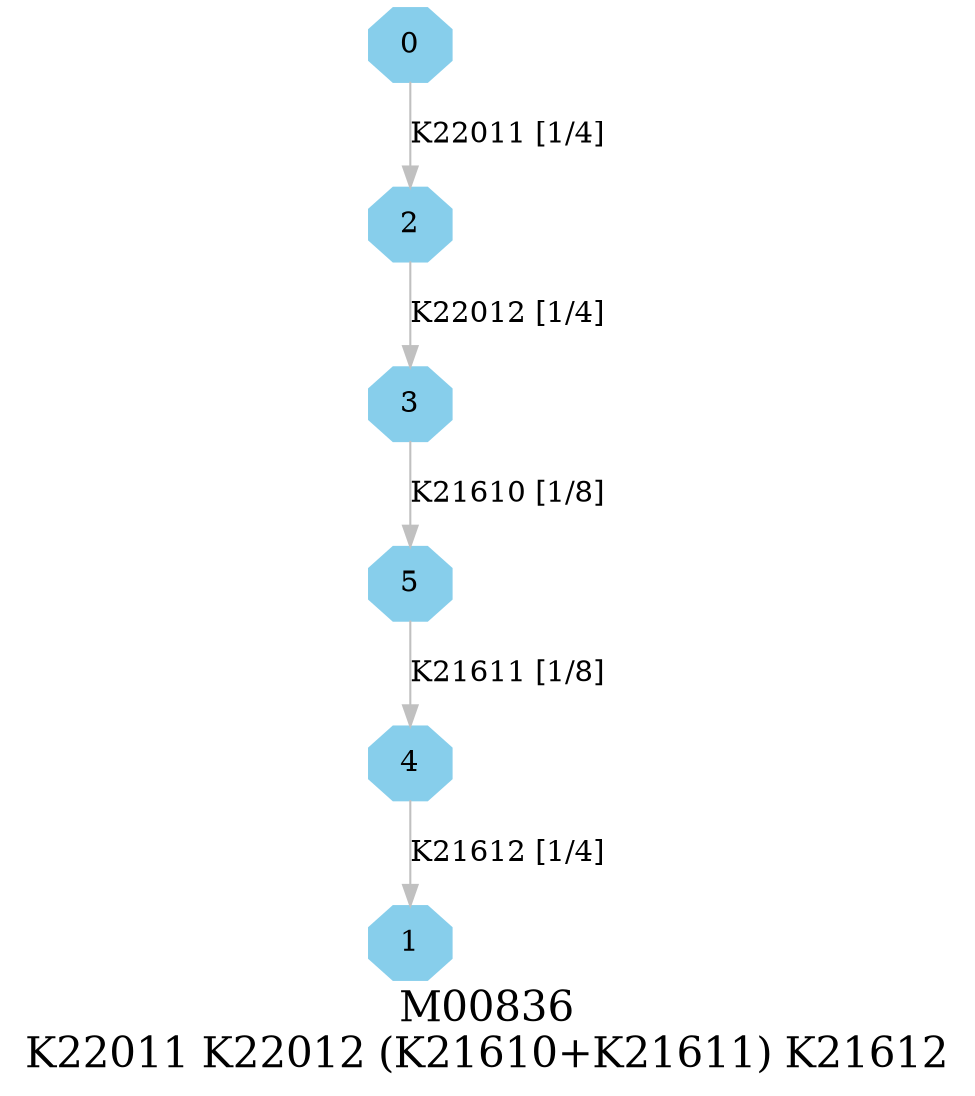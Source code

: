 digraph G {
graph [label="M00836
K22011 K22012 (K21610+K21611) K21612",fontsize=20];
node [shape=box,style=filled];
edge [len=3,color=grey];
{node [width=.3,height=.3,shape=octagon,style=filled,color=skyblue] 0 1 2 3 4 5 }
0 -> 2 [label="K22011 [1/4]"];
2 -> 3 [label="K22012 [1/4]"];
3 -> 5 [label="K21610 [1/8]"];
4 -> 1 [label="K21612 [1/4]"];
5 -> 4 [label="K21611 [1/8]"];
}